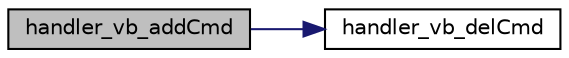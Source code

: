 digraph "handler_vb_addCmd"
{
  edge [fontname="Helvetica",fontsize="10",labelfontname="Helvetica",labelfontsize="10"];
  node [fontname="Helvetica",fontsize="10",shape=record];
  rankdir="LR";
  Node31 [label="handler_vb_addCmd",height=0.2,width=0.4,color="black", fillcolor="grey75", style="filled", fontcolor="black"];
  Node31 -> Node32 [color="midnightblue",fontsize="10",style="solid",fontname="Helvetica"];
  Node32 [label="handler_vb_delCmd",height=0.2,width=0.4,color="black", fillcolor="white", style="filled",URL="$handler__vb_8c.html#a12256e1d3f54e995d314eebf8b57e914",tooltip="Remove command for a virtual button. "];
}

